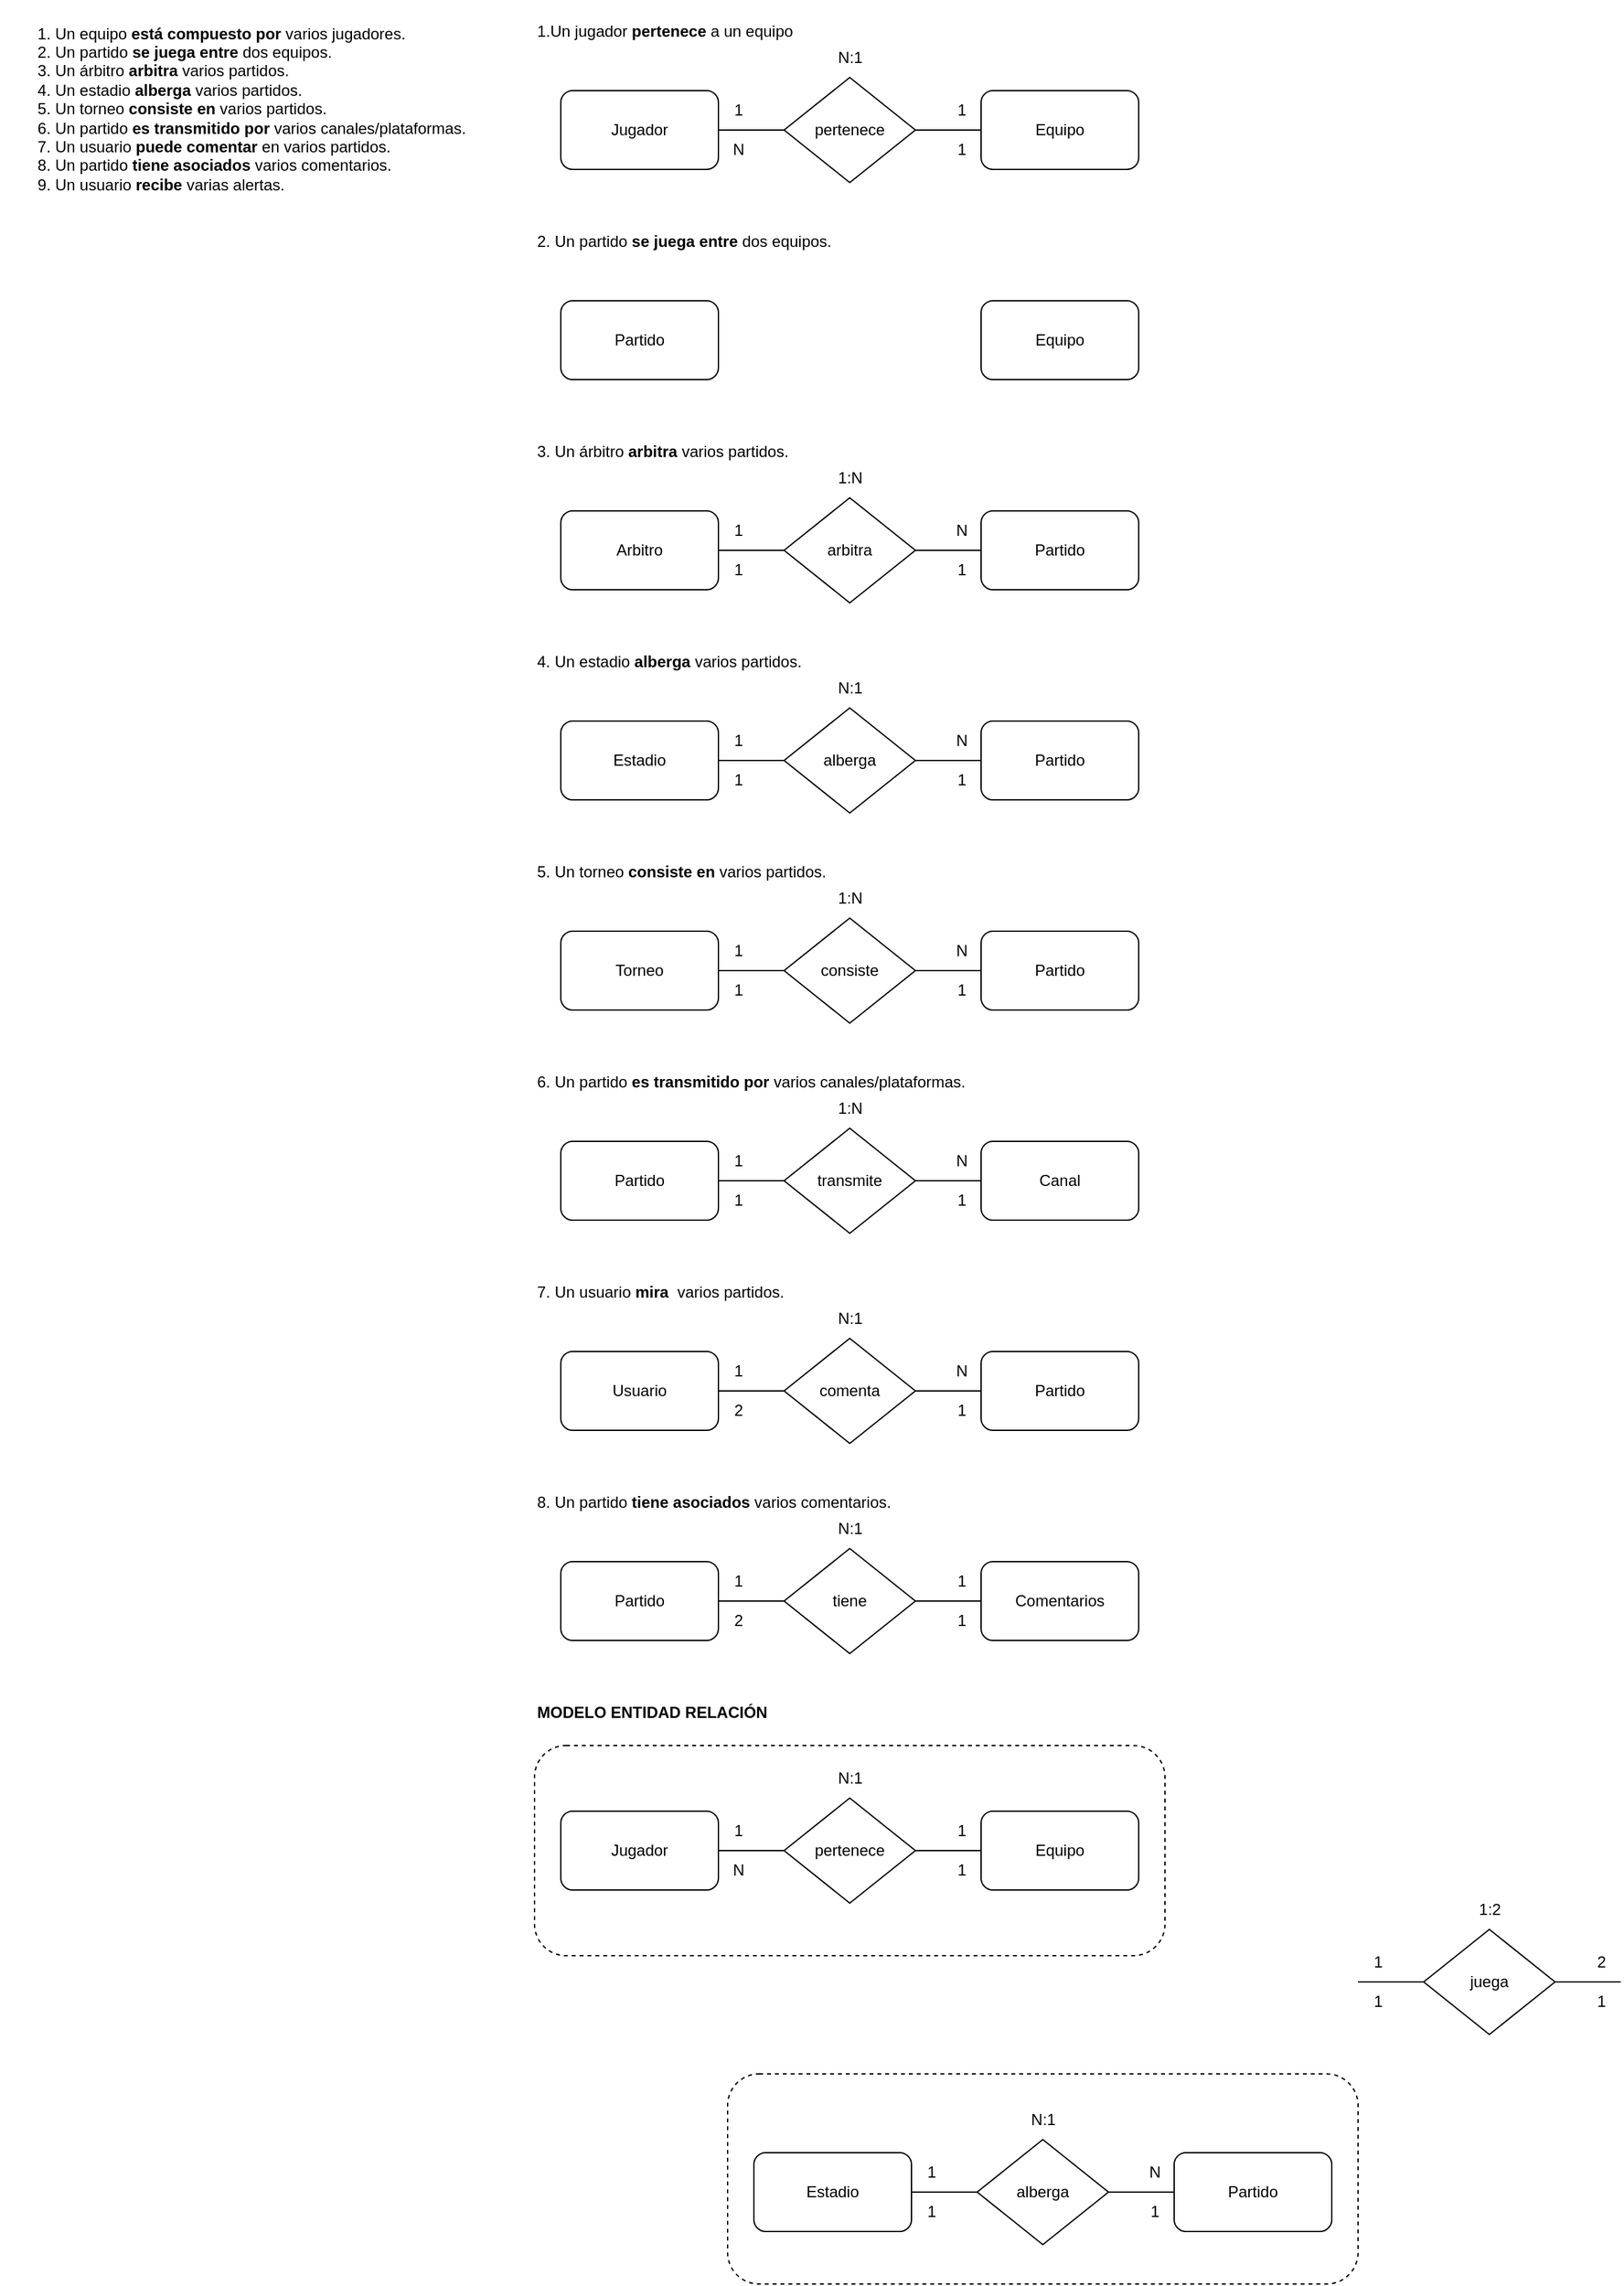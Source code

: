 <mxfile version="21.7.5" type="github">
  <diagram name="Página-1" id="e60TQ1UO-nG2-bENWtMV">
    <mxGraphModel dx="3389" dy="2291" grid="1" gridSize="10" guides="1" tooltips="1" connect="1" arrows="1" fold="1" page="1" pageScale="1" pageWidth="827" pageHeight="1169" math="0" shadow="0">
      <root>
        <mxCell id="0" />
        <mxCell id="1" parent="0" />
        <mxCell id="2xkfDvnHdjMdYnJCSqwo-2" value="&lt;div align=&quot;left&quot;&gt;&lt;ol&gt;&lt;li&gt;Un equipo &lt;strong&gt;está compuesto por&lt;/strong&gt; varios jugadores.&lt;/li&gt;&lt;li&gt;Un partido &lt;strong&gt;se juega entre&lt;/strong&gt; dos equipos.&lt;/li&gt;&lt;li&gt;Un árbitro &lt;strong&gt;arbitra&lt;/strong&gt; varios partidos.&lt;/li&gt;&lt;li&gt;Un estadio &lt;strong&gt;alberga&lt;/strong&gt; varios partidos.&lt;/li&gt;&lt;li&gt;Un torneo &lt;strong&gt;consiste en&lt;/strong&gt; varios partidos.&lt;/li&gt;&lt;li&gt;Un partido &lt;strong&gt;es transmitido por&lt;/strong&gt; varios canales/plataformas.&lt;/li&gt;&lt;li&gt;Un usuario &lt;strong&gt;puede comentar&lt;/strong&gt; en varios partidos.&lt;/li&gt;&lt;li&gt;Un partido &lt;strong&gt;tiene asociados&lt;/strong&gt; varios comentarios.&lt;/li&gt;&lt;li&gt;Un usuario &lt;strong&gt;recibe&lt;/strong&gt; varias alertas.&lt;/li&gt;&lt;/ol&gt;&lt;/div&gt;&lt;br/&gt;" style="text;html=1;align=left;verticalAlign=middle;resizable=0;points=[];autosize=1;strokeColor=none;fillColor=none;" vertex="1" parent="1">
          <mxGeometry x="-1207" y="-1169" width="380" height="180" as="geometry" />
        </mxCell>
        <mxCell id="2xkfDvnHdjMdYnJCSqwo-3" value="&lt;div align=&quot;left&quot;&gt;1.Un jugador &lt;b&gt;pertenece&lt;/b&gt; a un equipo&lt;/div&gt;" style="text;html=1;align=left;verticalAlign=middle;resizable=0;points=[];autosize=1;strokeColor=none;fillColor=none;" vertex="1" parent="1">
          <mxGeometry x="-800" y="-1160" width="220" height="30" as="geometry" />
        </mxCell>
        <mxCell id="2xkfDvnHdjMdYnJCSqwo-4" value="pertenece" style="rhombus;whiteSpace=wrap;html=1;" vertex="1" parent="1">
          <mxGeometry x="-610" y="-1110" width="100" height="80" as="geometry" />
        </mxCell>
        <mxCell id="2xkfDvnHdjMdYnJCSqwo-5" style="edgeStyle=none;rounded=0;orthogonalLoop=1;jettySize=auto;html=1;exitX=1;exitY=0.5;exitDx=0;exitDy=0;entryX=0;entryY=0.5;entryDx=0;entryDy=0;endArrow=none;endFill=0;" edge="1" parent="1" source="2xkfDvnHdjMdYnJCSqwo-6" target="2xkfDvnHdjMdYnJCSqwo-4">
          <mxGeometry relative="1" as="geometry" />
        </mxCell>
        <mxCell id="2xkfDvnHdjMdYnJCSqwo-6" value="Jugador" style="rounded=1;whiteSpace=wrap;html=1;" vertex="1" parent="1">
          <mxGeometry x="-780" y="-1100" width="120" height="60" as="geometry" />
        </mxCell>
        <mxCell id="2xkfDvnHdjMdYnJCSqwo-7" style="edgeStyle=none;rounded=0;orthogonalLoop=1;jettySize=auto;html=1;exitX=0;exitY=0.5;exitDx=0;exitDy=0;entryX=1;entryY=0.5;entryDx=0;entryDy=0;endArrow=none;endFill=0;" edge="1" parent="1" source="2xkfDvnHdjMdYnJCSqwo-8" target="2xkfDvnHdjMdYnJCSqwo-4">
          <mxGeometry relative="1" as="geometry" />
        </mxCell>
        <mxCell id="2xkfDvnHdjMdYnJCSqwo-8" value="&lt;div&gt;Equipo&lt;/div&gt;" style="rounded=1;whiteSpace=wrap;html=1;strokeColor=default;gradientColor=none;shadow=0;" vertex="1" parent="1">
          <mxGeometry x="-460" y="-1100" width="120" height="60" as="geometry" />
        </mxCell>
        <mxCell id="2xkfDvnHdjMdYnJCSqwo-9" value="N:1" style="text;html=1;align=center;verticalAlign=middle;resizable=0;points=[];autosize=1;strokeColor=none;fillColor=none;" vertex="1" parent="1">
          <mxGeometry x="-580" y="-1140" width="40" height="30" as="geometry" />
        </mxCell>
        <mxCell id="2xkfDvnHdjMdYnJCSqwo-10" value="1" style="text;html=1;align=center;verticalAlign=middle;resizable=0;points=[];autosize=1;strokeColor=none;fillColor=none;" vertex="1" parent="1">
          <mxGeometry x="-660" y="-1100" width="30" height="30" as="geometry" />
        </mxCell>
        <mxCell id="2xkfDvnHdjMdYnJCSqwo-11" value="N" style="text;html=1;align=center;verticalAlign=middle;resizable=0;points=[];autosize=1;strokeColor=none;fillColor=none;" vertex="1" parent="1">
          <mxGeometry x="-660" y="-1070" width="30" height="30" as="geometry" />
        </mxCell>
        <mxCell id="2xkfDvnHdjMdYnJCSqwo-12" value="1" style="text;html=1;align=center;verticalAlign=middle;resizable=0;points=[];autosize=1;strokeColor=none;fillColor=none;" vertex="1" parent="1">
          <mxGeometry x="-490" y="-1100" width="30" height="30" as="geometry" />
        </mxCell>
        <mxCell id="2xkfDvnHdjMdYnJCSqwo-13" value="1" style="text;html=1;align=center;verticalAlign=middle;resizable=0;points=[];autosize=1;strokeColor=none;fillColor=none;" vertex="1" parent="1">
          <mxGeometry x="-490" y="-1070" width="30" height="30" as="geometry" />
        </mxCell>
        <mxCell id="2xkfDvnHdjMdYnJCSqwo-14" value="2. Un partido &lt;strong&gt;se juega entre&lt;/strong&gt; dos equipos." style="text;html=1;align=left;verticalAlign=middle;resizable=0;points=[];autosize=1;strokeColor=none;fillColor=none;" vertex="1" parent="1">
          <mxGeometry x="-800" y="-1000" width="250" height="30" as="geometry" />
        </mxCell>
        <mxCell id="2xkfDvnHdjMdYnJCSqwo-17" value="juega" style="rhombus;whiteSpace=wrap;html=1;" vertex="1" parent="1">
          <mxGeometry x="-123" y="300" width="100" height="80" as="geometry" />
        </mxCell>
        <mxCell id="2xkfDvnHdjMdYnJCSqwo-18" style="edgeStyle=none;rounded=0;orthogonalLoop=1;jettySize=auto;html=1;exitX=1;exitY=0.5;exitDx=0;exitDy=0;entryX=0;entryY=0.5;entryDx=0;entryDy=0;endArrow=none;endFill=0;" edge="1" target="2xkfDvnHdjMdYnJCSqwo-17" parent="1">
          <mxGeometry relative="1" as="geometry">
            <mxPoint x="-173" y="340" as="sourcePoint" />
          </mxGeometry>
        </mxCell>
        <mxCell id="2xkfDvnHdjMdYnJCSqwo-19" value="Partido" style="rounded=1;whiteSpace=wrap;html=1;" vertex="1" parent="1">
          <mxGeometry x="-780" y="-940" width="120" height="60" as="geometry" />
        </mxCell>
        <mxCell id="2xkfDvnHdjMdYnJCSqwo-20" style="edgeStyle=none;rounded=0;orthogonalLoop=1;jettySize=auto;html=1;exitX=0;exitY=0.5;exitDx=0;exitDy=0;entryX=1;entryY=0.5;entryDx=0;entryDy=0;endArrow=none;endFill=0;" edge="1" target="2xkfDvnHdjMdYnJCSqwo-17" parent="1">
          <mxGeometry relative="1" as="geometry">
            <mxPoint x="27" y="340" as="sourcePoint" />
          </mxGeometry>
        </mxCell>
        <mxCell id="2xkfDvnHdjMdYnJCSqwo-21" value="Equipo" style="rounded=1;whiteSpace=wrap;html=1;" vertex="1" parent="1">
          <mxGeometry x="-460" y="-940" width="120" height="60" as="geometry" />
        </mxCell>
        <mxCell id="2xkfDvnHdjMdYnJCSqwo-22" value="1:2" style="text;html=1;align=center;verticalAlign=middle;resizable=0;points=[];autosize=1;strokeColor=none;fillColor=none;" vertex="1" parent="1">
          <mxGeometry x="-93" y="270" width="40" height="30" as="geometry" />
        </mxCell>
        <mxCell id="2xkfDvnHdjMdYnJCSqwo-23" value="1" style="text;html=1;align=center;verticalAlign=middle;resizable=0;points=[];autosize=1;strokeColor=none;fillColor=none;" vertex="1" parent="1">
          <mxGeometry x="-173" y="310" width="30" height="30" as="geometry" />
        </mxCell>
        <mxCell id="2xkfDvnHdjMdYnJCSqwo-24" value="1" style="text;html=1;align=center;verticalAlign=middle;resizable=0;points=[];autosize=1;strokeColor=none;fillColor=none;" vertex="1" parent="1">
          <mxGeometry x="-173" y="340" width="30" height="30" as="geometry" />
        </mxCell>
        <mxCell id="2xkfDvnHdjMdYnJCSqwo-25" value="2" style="text;html=1;align=center;verticalAlign=middle;resizable=0;points=[];autosize=1;strokeColor=none;fillColor=none;" vertex="1" parent="1">
          <mxGeometry x="-3" y="310" width="30" height="30" as="geometry" />
        </mxCell>
        <mxCell id="2xkfDvnHdjMdYnJCSqwo-26" value="1" style="text;html=1;align=center;verticalAlign=middle;resizable=0;points=[];autosize=1;strokeColor=none;fillColor=none;" vertex="1" parent="1">
          <mxGeometry x="-3" y="340" width="30" height="30" as="geometry" />
        </mxCell>
        <mxCell id="2xkfDvnHdjMdYnJCSqwo-27" value="3. Un árbitro &lt;strong&gt;arbitra&lt;/strong&gt; varios partidos." style="text;html=1;align=left;verticalAlign=middle;resizable=0;points=[];autosize=1;strokeColor=none;fillColor=none;" vertex="1" parent="1">
          <mxGeometry x="-800" y="-840" width="210" height="30" as="geometry" />
        </mxCell>
        <mxCell id="2xkfDvnHdjMdYnJCSqwo-28" value="arbitra" style="rhombus;whiteSpace=wrap;html=1;" vertex="1" parent="1">
          <mxGeometry x="-610" y="-790" width="100" height="80" as="geometry" />
        </mxCell>
        <mxCell id="2xkfDvnHdjMdYnJCSqwo-29" style="edgeStyle=none;rounded=0;orthogonalLoop=1;jettySize=auto;html=1;exitX=1;exitY=0.5;exitDx=0;exitDy=0;entryX=0;entryY=0.5;entryDx=0;entryDy=0;endArrow=none;endFill=0;" edge="1" source="2xkfDvnHdjMdYnJCSqwo-30" target="2xkfDvnHdjMdYnJCSqwo-28" parent="1">
          <mxGeometry relative="1" as="geometry" />
        </mxCell>
        <mxCell id="2xkfDvnHdjMdYnJCSqwo-30" value="Arbitro" style="rounded=1;whiteSpace=wrap;html=1;" vertex="1" parent="1">
          <mxGeometry x="-780" y="-780" width="120" height="60" as="geometry" />
        </mxCell>
        <mxCell id="2xkfDvnHdjMdYnJCSqwo-31" style="edgeStyle=none;rounded=0;orthogonalLoop=1;jettySize=auto;html=1;exitX=0;exitY=0.5;exitDx=0;exitDy=0;entryX=1;entryY=0.5;entryDx=0;entryDy=0;endArrow=none;endFill=0;" edge="1" source="2xkfDvnHdjMdYnJCSqwo-32" target="2xkfDvnHdjMdYnJCSqwo-28" parent="1">
          <mxGeometry relative="1" as="geometry" />
        </mxCell>
        <mxCell id="2xkfDvnHdjMdYnJCSqwo-32" value="Partido" style="rounded=1;whiteSpace=wrap;html=1;" vertex="1" parent="1">
          <mxGeometry x="-460" y="-780" width="120" height="60" as="geometry" />
        </mxCell>
        <mxCell id="2xkfDvnHdjMdYnJCSqwo-33" value="1:N" style="text;html=1;align=center;verticalAlign=middle;resizable=0;points=[];autosize=1;strokeColor=none;fillColor=none;" vertex="1" parent="1">
          <mxGeometry x="-580" y="-820" width="40" height="30" as="geometry" />
        </mxCell>
        <mxCell id="2xkfDvnHdjMdYnJCSqwo-34" value="1" style="text;html=1;align=center;verticalAlign=middle;resizable=0;points=[];autosize=1;strokeColor=none;fillColor=none;" vertex="1" parent="1">
          <mxGeometry x="-660" y="-780" width="30" height="30" as="geometry" />
        </mxCell>
        <mxCell id="2xkfDvnHdjMdYnJCSqwo-35" value="1" style="text;html=1;align=center;verticalAlign=middle;resizable=0;points=[];autosize=1;strokeColor=none;fillColor=none;" vertex="1" parent="1">
          <mxGeometry x="-660" y="-750" width="30" height="30" as="geometry" />
        </mxCell>
        <mxCell id="2xkfDvnHdjMdYnJCSqwo-36" value="N" style="text;html=1;align=center;verticalAlign=middle;resizable=0;points=[];autosize=1;strokeColor=none;fillColor=none;" vertex="1" parent="1">
          <mxGeometry x="-490" y="-780" width="30" height="30" as="geometry" />
        </mxCell>
        <mxCell id="2xkfDvnHdjMdYnJCSqwo-37" value="1" style="text;html=1;align=center;verticalAlign=middle;resizable=0;points=[];autosize=1;strokeColor=none;fillColor=none;" vertex="1" parent="1">
          <mxGeometry x="-490" y="-750" width="30" height="30" as="geometry" />
        </mxCell>
        <mxCell id="2xkfDvnHdjMdYnJCSqwo-38" value="4. Un estadio &lt;strong&gt;alberga&lt;/strong&gt; varios partidos." style="text;html=1;align=left;verticalAlign=middle;resizable=0;points=[];autosize=1;strokeColor=none;fillColor=none;" vertex="1" parent="1">
          <mxGeometry x="-800" y="-680" width="220" height="30" as="geometry" />
        </mxCell>
        <mxCell id="2xkfDvnHdjMdYnJCSqwo-39" value="alberga" style="rhombus;whiteSpace=wrap;html=1;" vertex="1" parent="1">
          <mxGeometry x="-610" y="-630" width="100" height="80" as="geometry" />
        </mxCell>
        <mxCell id="2xkfDvnHdjMdYnJCSqwo-40" style="edgeStyle=none;rounded=0;orthogonalLoop=1;jettySize=auto;html=1;exitX=1;exitY=0.5;exitDx=0;exitDy=0;entryX=0;entryY=0.5;entryDx=0;entryDy=0;endArrow=none;endFill=0;" edge="1" source="2xkfDvnHdjMdYnJCSqwo-41" target="2xkfDvnHdjMdYnJCSqwo-39" parent="1">
          <mxGeometry relative="1" as="geometry" />
        </mxCell>
        <mxCell id="2xkfDvnHdjMdYnJCSqwo-41" value="Estadio" style="rounded=1;whiteSpace=wrap;html=1;" vertex="1" parent="1">
          <mxGeometry x="-780" y="-620" width="120" height="60" as="geometry" />
        </mxCell>
        <mxCell id="2xkfDvnHdjMdYnJCSqwo-42" style="edgeStyle=none;rounded=0;orthogonalLoop=1;jettySize=auto;html=1;exitX=0;exitY=0.5;exitDx=0;exitDy=0;entryX=1;entryY=0.5;entryDx=0;entryDy=0;endArrow=none;endFill=0;" edge="1" source="2xkfDvnHdjMdYnJCSqwo-43" target="2xkfDvnHdjMdYnJCSqwo-39" parent="1">
          <mxGeometry relative="1" as="geometry" />
        </mxCell>
        <mxCell id="2xkfDvnHdjMdYnJCSqwo-43" value="Partido" style="rounded=1;whiteSpace=wrap;html=1;" vertex="1" parent="1">
          <mxGeometry x="-460" y="-620" width="120" height="60" as="geometry" />
        </mxCell>
        <mxCell id="2xkfDvnHdjMdYnJCSqwo-44" value="N:1" style="text;html=1;align=center;verticalAlign=middle;resizable=0;points=[];autosize=1;strokeColor=none;fillColor=none;" vertex="1" parent="1">
          <mxGeometry x="-580" y="-660" width="40" height="30" as="geometry" />
        </mxCell>
        <mxCell id="2xkfDvnHdjMdYnJCSqwo-45" value="1" style="text;html=1;align=center;verticalAlign=middle;resizable=0;points=[];autosize=1;strokeColor=none;fillColor=none;" vertex="1" parent="1">
          <mxGeometry x="-660" y="-620" width="30" height="30" as="geometry" />
        </mxCell>
        <mxCell id="2xkfDvnHdjMdYnJCSqwo-46" value="1" style="text;html=1;align=center;verticalAlign=middle;resizable=0;points=[];autosize=1;strokeColor=none;fillColor=none;" vertex="1" parent="1">
          <mxGeometry x="-660" y="-590" width="30" height="30" as="geometry" />
        </mxCell>
        <mxCell id="2xkfDvnHdjMdYnJCSqwo-47" value="N" style="text;html=1;align=center;verticalAlign=middle;resizable=0;points=[];autosize=1;strokeColor=none;fillColor=none;" vertex="1" parent="1">
          <mxGeometry x="-490" y="-620" width="30" height="30" as="geometry" />
        </mxCell>
        <mxCell id="2xkfDvnHdjMdYnJCSqwo-48" value="1" style="text;html=1;align=center;verticalAlign=middle;resizable=0;points=[];autosize=1;strokeColor=none;fillColor=none;" vertex="1" parent="1">
          <mxGeometry x="-490" y="-590" width="30" height="30" as="geometry" />
        </mxCell>
        <mxCell id="2xkfDvnHdjMdYnJCSqwo-49" value="5. Un torneo &lt;strong&gt;consiste en&lt;/strong&gt; varios partidos." style="text;html=1;align=left;verticalAlign=middle;resizable=0;points=[];autosize=1;strokeColor=none;fillColor=none;" vertex="1" parent="1">
          <mxGeometry x="-800" y="-520" width="240" height="30" as="geometry" />
        </mxCell>
        <mxCell id="2xkfDvnHdjMdYnJCSqwo-50" value="consiste" style="rhombus;whiteSpace=wrap;html=1;" vertex="1" parent="1">
          <mxGeometry x="-610" y="-470" width="100" height="80" as="geometry" />
        </mxCell>
        <mxCell id="2xkfDvnHdjMdYnJCSqwo-51" style="edgeStyle=none;rounded=0;orthogonalLoop=1;jettySize=auto;html=1;exitX=1;exitY=0.5;exitDx=0;exitDy=0;entryX=0;entryY=0.5;entryDx=0;entryDy=0;endArrow=none;endFill=0;" edge="1" source="2xkfDvnHdjMdYnJCSqwo-52" target="2xkfDvnHdjMdYnJCSqwo-50" parent="1">
          <mxGeometry relative="1" as="geometry" />
        </mxCell>
        <mxCell id="2xkfDvnHdjMdYnJCSqwo-52" value="Torneo" style="rounded=1;whiteSpace=wrap;html=1;" vertex="1" parent="1">
          <mxGeometry x="-780" y="-460" width="120" height="60" as="geometry" />
        </mxCell>
        <mxCell id="2xkfDvnHdjMdYnJCSqwo-53" style="edgeStyle=none;rounded=0;orthogonalLoop=1;jettySize=auto;html=1;exitX=0;exitY=0.5;exitDx=0;exitDy=0;entryX=1;entryY=0.5;entryDx=0;entryDy=0;endArrow=none;endFill=0;" edge="1" source="2xkfDvnHdjMdYnJCSqwo-54" target="2xkfDvnHdjMdYnJCSqwo-50" parent="1">
          <mxGeometry relative="1" as="geometry" />
        </mxCell>
        <mxCell id="2xkfDvnHdjMdYnJCSqwo-54" value="Partido" style="rounded=1;whiteSpace=wrap;html=1;" vertex="1" parent="1">
          <mxGeometry x="-460" y="-460" width="120" height="60" as="geometry" />
        </mxCell>
        <mxCell id="2xkfDvnHdjMdYnJCSqwo-55" value="1:N" style="text;html=1;align=center;verticalAlign=middle;resizable=0;points=[];autosize=1;strokeColor=none;fillColor=none;" vertex="1" parent="1">
          <mxGeometry x="-580" y="-500" width="40" height="30" as="geometry" />
        </mxCell>
        <mxCell id="2xkfDvnHdjMdYnJCSqwo-56" value="1" style="text;html=1;align=center;verticalAlign=middle;resizable=0;points=[];autosize=1;strokeColor=none;fillColor=none;" vertex="1" parent="1">
          <mxGeometry x="-660" y="-460" width="30" height="30" as="geometry" />
        </mxCell>
        <mxCell id="2xkfDvnHdjMdYnJCSqwo-57" value="1" style="text;html=1;align=center;verticalAlign=middle;resizable=0;points=[];autosize=1;strokeColor=none;fillColor=none;" vertex="1" parent="1">
          <mxGeometry x="-660" y="-430" width="30" height="30" as="geometry" />
        </mxCell>
        <mxCell id="2xkfDvnHdjMdYnJCSqwo-58" value="N" style="text;html=1;align=center;verticalAlign=middle;resizable=0;points=[];autosize=1;strokeColor=none;fillColor=none;" vertex="1" parent="1">
          <mxGeometry x="-490" y="-460" width="30" height="30" as="geometry" />
        </mxCell>
        <mxCell id="2xkfDvnHdjMdYnJCSqwo-59" value="1" style="text;html=1;align=center;verticalAlign=middle;resizable=0;points=[];autosize=1;strokeColor=none;fillColor=none;" vertex="1" parent="1">
          <mxGeometry x="-490" y="-430" width="30" height="30" as="geometry" />
        </mxCell>
        <mxCell id="2xkfDvnHdjMdYnJCSqwo-60" value="6. Un partido &lt;strong&gt;es transmitido por&lt;/strong&gt; varios canales/plataformas." style="text;html=1;align=left;verticalAlign=middle;resizable=0;points=[];autosize=1;strokeColor=none;fillColor=none;" vertex="1" parent="1">
          <mxGeometry x="-800" y="-360" width="350" height="30" as="geometry" />
        </mxCell>
        <mxCell id="2xkfDvnHdjMdYnJCSqwo-61" value="transmite" style="rhombus;whiteSpace=wrap;html=1;" vertex="1" parent="1">
          <mxGeometry x="-610" y="-310" width="100" height="80" as="geometry" />
        </mxCell>
        <mxCell id="2xkfDvnHdjMdYnJCSqwo-62" style="edgeStyle=none;rounded=0;orthogonalLoop=1;jettySize=auto;html=1;exitX=1;exitY=0.5;exitDx=0;exitDy=0;entryX=0;entryY=0.5;entryDx=0;entryDy=0;endArrow=none;endFill=0;" edge="1" source="2xkfDvnHdjMdYnJCSqwo-63" target="2xkfDvnHdjMdYnJCSqwo-61" parent="1">
          <mxGeometry relative="1" as="geometry" />
        </mxCell>
        <mxCell id="2xkfDvnHdjMdYnJCSqwo-63" value="Partido" style="rounded=1;whiteSpace=wrap;html=1;" vertex="1" parent="1">
          <mxGeometry x="-780" y="-300" width="120" height="60" as="geometry" />
        </mxCell>
        <mxCell id="2xkfDvnHdjMdYnJCSqwo-64" style="edgeStyle=none;rounded=0;orthogonalLoop=1;jettySize=auto;html=1;exitX=0;exitY=0.5;exitDx=0;exitDy=0;entryX=1;entryY=0.5;entryDx=0;entryDy=0;endArrow=none;endFill=0;" edge="1" source="2xkfDvnHdjMdYnJCSqwo-65" target="2xkfDvnHdjMdYnJCSqwo-61" parent="1">
          <mxGeometry relative="1" as="geometry" />
        </mxCell>
        <mxCell id="2xkfDvnHdjMdYnJCSqwo-65" value="Canal" style="rounded=1;whiteSpace=wrap;html=1;" vertex="1" parent="1">
          <mxGeometry x="-460" y="-300" width="120" height="60" as="geometry" />
        </mxCell>
        <mxCell id="2xkfDvnHdjMdYnJCSqwo-66" value="1:N" style="text;html=1;align=center;verticalAlign=middle;resizable=0;points=[];autosize=1;strokeColor=none;fillColor=none;" vertex="1" parent="1">
          <mxGeometry x="-580" y="-340" width="40" height="30" as="geometry" />
        </mxCell>
        <mxCell id="2xkfDvnHdjMdYnJCSqwo-67" value="1" style="text;html=1;align=center;verticalAlign=middle;resizable=0;points=[];autosize=1;strokeColor=none;fillColor=none;" vertex="1" parent="1">
          <mxGeometry x="-660" y="-300" width="30" height="30" as="geometry" />
        </mxCell>
        <mxCell id="2xkfDvnHdjMdYnJCSqwo-68" value="1" style="text;html=1;align=center;verticalAlign=middle;resizable=0;points=[];autosize=1;strokeColor=none;fillColor=none;" vertex="1" parent="1">
          <mxGeometry x="-660" y="-270" width="30" height="30" as="geometry" />
        </mxCell>
        <mxCell id="2xkfDvnHdjMdYnJCSqwo-69" value="N" style="text;html=1;align=center;verticalAlign=middle;resizable=0;points=[];autosize=1;strokeColor=none;fillColor=none;" vertex="1" parent="1">
          <mxGeometry x="-490" y="-300" width="30" height="30" as="geometry" />
        </mxCell>
        <mxCell id="2xkfDvnHdjMdYnJCSqwo-70" value="1" style="text;html=1;align=center;verticalAlign=middle;resizable=0;points=[];autosize=1;strokeColor=none;fillColor=none;" vertex="1" parent="1">
          <mxGeometry x="-490" y="-270" width="30" height="30" as="geometry" />
        </mxCell>
        <mxCell id="2xkfDvnHdjMdYnJCSqwo-71" value="7. Un usuario &lt;b&gt;mira&lt;/b&gt;&amp;nbsp; varios partidos." style="text;html=1;align=left;verticalAlign=middle;resizable=0;points=[];autosize=1;strokeColor=none;fillColor=none;" vertex="1" parent="1">
          <mxGeometry x="-800" y="-200" width="210" height="30" as="geometry" />
        </mxCell>
        <mxCell id="2xkfDvnHdjMdYnJCSqwo-72" value="comenta" style="rhombus;whiteSpace=wrap;html=1;" vertex="1" parent="1">
          <mxGeometry x="-610" y="-150" width="100" height="80" as="geometry" />
        </mxCell>
        <mxCell id="2xkfDvnHdjMdYnJCSqwo-73" style="edgeStyle=none;rounded=0;orthogonalLoop=1;jettySize=auto;html=1;exitX=1;exitY=0.5;exitDx=0;exitDy=0;entryX=0;entryY=0.5;entryDx=0;entryDy=0;endArrow=none;endFill=0;" edge="1" source="2xkfDvnHdjMdYnJCSqwo-74" target="2xkfDvnHdjMdYnJCSqwo-72" parent="1">
          <mxGeometry relative="1" as="geometry" />
        </mxCell>
        <mxCell id="2xkfDvnHdjMdYnJCSqwo-74" value="Usuario" style="rounded=1;whiteSpace=wrap;html=1;" vertex="1" parent="1">
          <mxGeometry x="-780" y="-140" width="120" height="60" as="geometry" />
        </mxCell>
        <mxCell id="2xkfDvnHdjMdYnJCSqwo-75" style="edgeStyle=none;rounded=0;orthogonalLoop=1;jettySize=auto;html=1;exitX=0;exitY=0.5;exitDx=0;exitDy=0;entryX=1;entryY=0.5;entryDx=0;entryDy=0;endArrow=none;endFill=0;" edge="1" source="2xkfDvnHdjMdYnJCSqwo-76" target="2xkfDvnHdjMdYnJCSqwo-72" parent="1">
          <mxGeometry relative="1" as="geometry" />
        </mxCell>
        <mxCell id="2xkfDvnHdjMdYnJCSqwo-76" value="Partido" style="rounded=1;whiteSpace=wrap;html=1;" vertex="1" parent="1">
          <mxGeometry x="-460" y="-140" width="120" height="60" as="geometry" />
        </mxCell>
        <mxCell id="2xkfDvnHdjMdYnJCSqwo-77" value="N:1" style="text;html=1;align=center;verticalAlign=middle;resizable=0;points=[];autosize=1;strokeColor=none;fillColor=none;" vertex="1" parent="1">
          <mxGeometry x="-580" y="-180" width="40" height="30" as="geometry" />
        </mxCell>
        <mxCell id="2xkfDvnHdjMdYnJCSqwo-78" value="1" style="text;html=1;align=center;verticalAlign=middle;resizable=0;points=[];autosize=1;strokeColor=none;fillColor=none;" vertex="1" parent="1">
          <mxGeometry x="-660" y="-140" width="30" height="30" as="geometry" />
        </mxCell>
        <mxCell id="2xkfDvnHdjMdYnJCSqwo-79" value="2" style="text;html=1;align=center;verticalAlign=middle;resizable=0;points=[];autosize=1;strokeColor=none;fillColor=none;" vertex="1" parent="1">
          <mxGeometry x="-660" y="-110" width="30" height="30" as="geometry" />
        </mxCell>
        <mxCell id="2xkfDvnHdjMdYnJCSqwo-80" value="N" style="text;html=1;align=center;verticalAlign=middle;resizable=0;points=[];autosize=1;strokeColor=none;fillColor=none;" vertex="1" parent="1">
          <mxGeometry x="-490" y="-140" width="30" height="30" as="geometry" />
        </mxCell>
        <mxCell id="2xkfDvnHdjMdYnJCSqwo-81" value="1" style="text;html=1;align=center;verticalAlign=middle;resizable=0;points=[];autosize=1;strokeColor=none;fillColor=none;" vertex="1" parent="1">
          <mxGeometry x="-490" y="-110" width="30" height="30" as="geometry" />
        </mxCell>
        <mxCell id="2xkfDvnHdjMdYnJCSqwo-82" value="8. Un partido &lt;strong&gt;tiene asociados&lt;/strong&gt; varios comentarios." style="text;html=1;align=left;verticalAlign=middle;resizable=0;points=[];autosize=1;strokeColor=none;fillColor=none;" vertex="1" parent="1">
          <mxGeometry x="-800" y="-40" width="290" height="30" as="geometry" />
        </mxCell>
        <mxCell id="2xkfDvnHdjMdYnJCSqwo-83" value="tiene" style="rhombus;whiteSpace=wrap;html=1;" vertex="1" parent="1">
          <mxGeometry x="-610" y="10" width="100" height="80" as="geometry" />
        </mxCell>
        <mxCell id="2xkfDvnHdjMdYnJCSqwo-84" style="edgeStyle=none;rounded=0;orthogonalLoop=1;jettySize=auto;html=1;exitX=1;exitY=0.5;exitDx=0;exitDy=0;entryX=0;entryY=0.5;entryDx=0;entryDy=0;endArrow=none;endFill=0;" edge="1" source="2xkfDvnHdjMdYnJCSqwo-85" target="2xkfDvnHdjMdYnJCSqwo-83" parent="1">
          <mxGeometry relative="1" as="geometry" />
        </mxCell>
        <mxCell id="2xkfDvnHdjMdYnJCSqwo-85" value="Partido" style="rounded=1;whiteSpace=wrap;html=1;" vertex="1" parent="1">
          <mxGeometry x="-780" y="20" width="120" height="60" as="geometry" />
        </mxCell>
        <mxCell id="2xkfDvnHdjMdYnJCSqwo-86" style="edgeStyle=none;rounded=0;orthogonalLoop=1;jettySize=auto;html=1;exitX=0;exitY=0.5;exitDx=0;exitDy=0;entryX=1;entryY=0.5;entryDx=0;entryDy=0;endArrow=none;endFill=0;" edge="1" source="2xkfDvnHdjMdYnJCSqwo-87" target="2xkfDvnHdjMdYnJCSqwo-83" parent="1">
          <mxGeometry relative="1" as="geometry" />
        </mxCell>
        <mxCell id="2xkfDvnHdjMdYnJCSqwo-87" value="Comentarios" style="rounded=1;whiteSpace=wrap;html=1;" vertex="1" parent="1">
          <mxGeometry x="-460" y="20" width="120" height="60" as="geometry" />
        </mxCell>
        <mxCell id="2xkfDvnHdjMdYnJCSqwo-88" value="N:1" style="text;html=1;align=center;verticalAlign=middle;resizable=0;points=[];autosize=1;strokeColor=none;fillColor=none;" vertex="1" parent="1">
          <mxGeometry x="-580" y="-20" width="40" height="30" as="geometry" />
        </mxCell>
        <mxCell id="2xkfDvnHdjMdYnJCSqwo-89" value="1" style="text;html=1;align=center;verticalAlign=middle;resizable=0;points=[];autosize=1;strokeColor=none;fillColor=none;" vertex="1" parent="1">
          <mxGeometry x="-660" y="20" width="30" height="30" as="geometry" />
        </mxCell>
        <mxCell id="2xkfDvnHdjMdYnJCSqwo-90" value="2" style="text;html=1;align=center;verticalAlign=middle;resizable=0;points=[];autosize=1;strokeColor=none;fillColor=none;" vertex="1" parent="1">
          <mxGeometry x="-660" y="50" width="30" height="30" as="geometry" />
        </mxCell>
        <mxCell id="2xkfDvnHdjMdYnJCSqwo-91" value="1" style="text;html=1;align=center;verticalAlign=middle;resizable=0;points=[];autosize=1;strokeColor=none;fillColor=none;" vertex="1" parent="1">
          <mxGeometry x="-490" y="20" width="30" height="30" as="geometry" />
        </mxCell>
        <mxCell id="2xkfDvnHdjMdYnJCSqwo-92" value="1" style="text;html=1;align=center;verticalAlign=middle;resizable=0;points=[];autosize=1;strokeColor=none;fillColor=none;" vertex="1" parent="1">
          <mxGeometry x="-490" y="50" width="30" height="30" as="geometry" />
        </mxCell>
        <mxCell id="2xkfDvnHdjMdYnJCSqwo-104" value="&lt;b&gt;MODELO ENTIDAD RELACIÓN&lt;br&gt;&lt;/b&gt;" style="text;html=1;align=left;verticalAlign=middle;resizable=0;points=[];autosize=1;strokeColor=none;fillColor=none;" vertex="1" parent="1">
          <mxGeometry x="-800" y="120" width="200" height="30" as="geometry" />
        </mxCell>
        <mxCell id="2xkfDvnHdjMdYnJCSqwo-127" value="" style="rounded=1;whiteSpace=wrap;html=1;dashed=1;fillColor=none;" vertex="1" parent="1">
          <mxGeometry x="-800" y="160" width="480" height="160" as="geometry" />
        </mxCell>
        <mxCell id="2xkfDvnHdjMdYnJCSqwo-138" value="pertenece" style="rhombus;whiteSpace=wrap;html=1;" vertex="1" parent="1">
          <mxGeometry x="-610" y="200" width="100" height="80" as="geometry" />
        </mxCell>
        <mxCell id="2xkfDvnHdjMdYnJCSqwo-139" style="edgeStyle=none;rounded=0;orthogonalLoop=1;jettySize=auto;html=1;exitX=1;exitY=0.5;exitDx=0;exitDy=0;entryX=0;entryY=0.5;entryDx=0;entryDy=0;endArrow=none;endFill=0;" edge="1" source="2xkfDvnHdjMdYnJCSqwo-140" target="2xkfDvnHdjMdYnJCSqwo-138" parent="1">
          <mxGeometry relative="1" as="geometry" />
        </mxCell>
        <mxCell id="2xkfDvnHdjMdYnJCSqwo-140" value="Jugador" style="rounded=1;whiteSpace=wrap;html=1;" vertex="1" parent="1">
          <mxGeometry x="-780" y="210" width="120" height="60" as="geometry" />
        </mxCell>
        <mxCell id="2xkfDvnHdjMdYnJCSqwo-141" style="edgeStyle=none;rounded=0;orthogonalLoop=1;jettySize=auto;html=1;exitX=0;exitY=0.5;exitDx=0;exitDy=0;entryX=1;entryY=0.5;entryDx=0;entryDy=0;endArrow=none;endFill=0;" edge="1" source="2xkfDvnHdjMdYnJCSqwo-142" target="2xkfDvnHdjMdYnJCSqwo-138" parent="1">
          <mxGeometry relative="1" as="geometry" />
        </mxCell>
        <mxCell id="2xkfDvnHdjMdYnJCSqwo-142" value="&lt;div&gt;Equipo&lt;/div&gt;" style="rounded=1;whiteSpace=wrap;html=1;strokeColor=default;gradientColor=none;shadow=0;" vertex="1" parent="1">
          <mxGeometry x="-460" y="210" width="120" height="60" as="geometry" />
        </mxCell>
        <mxCell id="2xkfDvnHdjMdYnJCSqwo-143" value="N:1" style="text;html=1;align=center;verticalAlign=middle;resizable=0;points=[];autosize=1;strokeColor=none;fillColor=none;" vertex="1" parent="1">
          <mxGeometry x="-580" y="170" width="40" height="30" as="geometry" />
        </mxCell>
        <mxCell id="2xkfDvnHdjMdYnJCSqwo-144" value="1" style="text;html=1;align=center;verticalAlign=middle;resizable=0;points=[];autosize=1;strokeColor=none;fillColor=none;" vertex="1" parent="1">
          <mxGeometry x="-660" y="210" width="30" height="30" as="geometry" />
        </mxCell>
        <mxCell id="2xkfDvnHdjMdYnJCSqwo-145" value="N" style="text;html=1;align=center;verticalAlign=middle;resizable=0;points=[];autosize=1;strokeColor=none;fillColor=none;" vertex="1" parent="1">
          <mxGeometry x="-660" y="240" width="30" height="30" as="geometry" />
        </mxCell>
        <mxCell id="2xkfDvnHdjMdYnJCSqwo-146" value="1" style="text;html=1;align=center;verticalAlign=middle;resizable=0;points=[];autosize=1;strokeColor=none;fillColor=none;" vertex="1" parent="1">
          <mxGeometry x="-490" y="210" width="30" height="30" as="geometry" />
        </mxCell>
        <mxCell id="2xkfDvnHdjMdYnJCSqwo-147" value="1" style="text;html=1;align=center;verticalAlign=middle;resizable=0;points=[];autosize=1;strokeColor=none;fillColor=none;" vertex="1" parent="1">
          <mxGeometry x="-490" y="240" width="30" height="30" as="geometry" />
        </mxCell>
        <mxCell id="2xkfDvnHdjMdYnJCSqwo-148" value="alberga" style="rhombus;whiteSpace=wrap;html=1;" vertex="1" parent="1">
          <mxGeometry x="-463" y="460" width="100" height="80" as="geometry" />
        </mxCell>
        <mxCell id="2xkfDvnHdjMdYnJCSqwo-149" style="edgeStyle=none;rounded=0;orthogonalLoop=1;jettySize=auto;html=1;exitX=1;exitY=0.5;exitDx=0;exitDy=0;entryX=0;entryY=0.5;entryDx=0;entryDy=0;endArrow=none;endFill=0;" edge="1" source="2xkfDvnHdjMdYnJCSqwo-150" target="2xkfDvnHdjMdYnJCSqwo-148" parent="1">
          <mxGeometry relative="1" as="geometry" />
        </mxCell>
        <mxCell id="2xkfDvnHdjMdYnJCSqwo-150" value="Estadio" style="rounded=1;whiteSpace=wrap;html=1;" vertex="1" parent="1">
          <mxGeometry x="-633" y="470" width="120" height="60" as="geometry" />
        </mxCell>
        <mxCell id="2xkfDvnHdjMdYnJCSqwo-151" style="edgeStyle=none;rounded=0;orthogonalLoop=1;jettySize=auto;html=1;exitX=0;exitY=0.5;exitDx=0;exitDy=0;entryX=1;entryY=0.5;entryDx=0;entryDy=0;endArrow=none;endFill=0;" edge="1" source="2xkfDvnHdjMdYnJCSqwo-152" target="2xkfDvnHdjMdYnJCSqwo-148" parent="1">
          <mxGeometry relative="1" as="geometry" />
        </mxCell>
        <mxCell id="2xkfDvnHdjMdYnJCSqwo-152" value="Partido" style="rounded=1;whiteSpace=wrap;html=1;" vertex="1" parent="1">
          <mxGeometry x="-313" y="470" width="120" height="60" as="geometry" />
        </mxCell>
        <mxCell id="2xkfDvnHdjMdYnJCSqwo-153" value="N:1" style="text;html=1;align=center;verticalAlign=middle;resizable=0;points=[];autosize=1;strokeColor=none;fillColor=none;" vertex="1" parent="1">
          <mxGeometry x="-433" y="430" width="40" height="30" as="geometry" />
        </mxCell>
        <mxCell id="2xkfDvnHdjMdYnJCSqwo-154" value="1" style="text;html=1;align=center;verticalAlign=middle;resizable=0;points=[];autosize=1;strokeColor=none;fillColor=none;" vertex="1" parent="1">
          <mxGeometry x="-513" y="470" width="30" height="30" as="geometry" />
        </mxCell>
        <mxCell id="2xkfDvnHdjMdYnJCSqwo-155" value="1" style="text;html=1;align=center;verticalAlign=middle;resizable=0;points=[];autosize=1;strokeColor=none;fillColor=none;" vertex="1" parent="1">
          <mxGeometry x="-513" y="500" width="30" height="30" as="geometry" />
        </mxCell>
        <mxCell id="2xkfDvnHdjMdYnJCSqwo-156" value="N" style="text;html=1;align=center;verticalAlign=middle;resizable=0;points=[];autosize=1;strokeColor=none;fillColor=none;" vertex="1" parent="1">
          <mxGeometry x="-343" y="470" width="30" height="30" as="geometry" />
        </mxCell>
        <mxCell id="2xkfDvnHdjMdYnJCSqwo-157" value="1" style="text;html=1;align=center;verticalAlign=middle;resizable=0;points=[];autosize=1;strokeColor=none;fillColor=none;" vertex="1" parent="1">
          <mxGeometry x="-343" y="500" width="30" height="30" as="geometry" />
        </mxCell>
        <mxCell id="2xkfDvnHdjMdYnJCSqwo-158" value="" style="rounded=1;whiteSpace=wrap;html=1;dashed=1;fillColor=none;" vertex="1" parent="1">
          <mxGeometry x="-653" y="410" width="480" height="160" as="geometry" />
        </mxCell>
      </root>
    </mxGraphModel>
  </diagram>
</mxfile>
